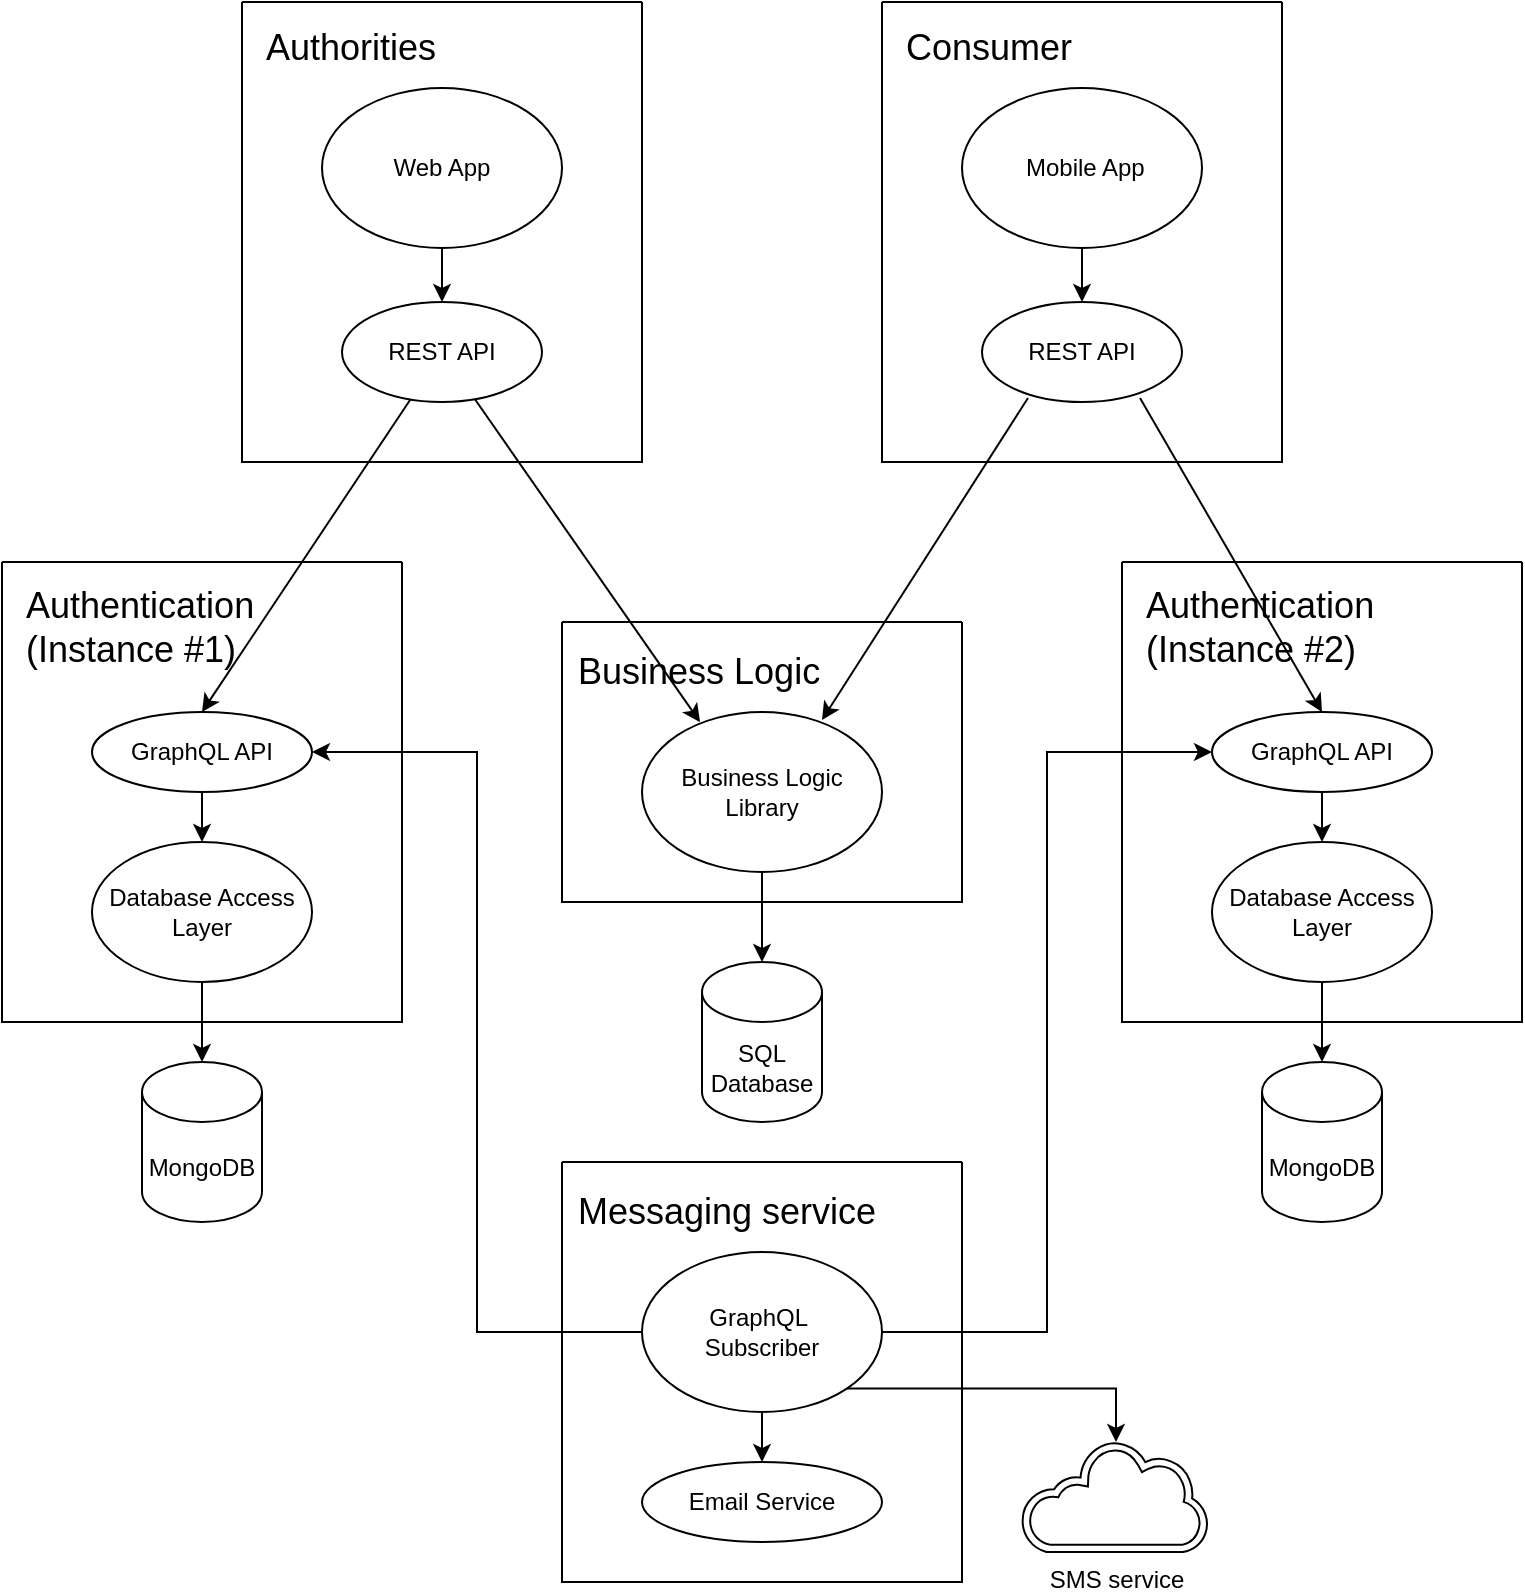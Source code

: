 <mxfile version="26.1.0">
  <diagram name="Page-1" id="Xq1hIofhCXbODVmMwuih">
    <mxGraphModel dx="2072" dy="1121" grid="1" gridSize="10" guides="1" tooltips="1" connect="1" arrows="1" fold="1" page="1" pageScale="1" pageWidth="827" pageHeight="1169" math="0" shadow="0">
      <root>
        <mxCell id="0" />
        <mxCell id="1" parent="0" />
        <mxCell id="WXA7mOeNSCQX8dPOhU4I-1" value="" style="swimlane;startSize=0;align=left;fillStyle=hatch;" parent="1" vertex="1">
          <mxGeometry x="320" y="540" width="200" height="140" as="geometry" />
        </mxCell>
        <mxCell id="WXA7mOeNSCQX8dPOhU4I-2" value="&lt;font&gt;Business Logic&lt;/font&gt;" style="text;html=1;align=left;verticalAlign=middle;resizable=0;points=[];autosize=1;strokeColor=none;fillColor=none;fontSize=18;" parent="WXA7mOeNSCQX8dPOhU4I-1" vertex="1">
          <mxGeometry x="6" y="5" width="140" height="40" as="geometry" />
        </mxCell>
        <mxCell id="WXA7mOeNSCQX8dPOhU4I-47" value="&lt;font style=&quot;font-size: 12px;&quot;&gt;Business Logic&lt;/font&gt;&lt;div&gt;&lt;font style=&quot;font-size: 12px;&quot;&gt;Library&lt;/font&gt;&lt;/div&gt;" style="ellipse;whiteSpace=wrap;html=1;fillColor=none;" parent="WXA7mOeNSCQX8dPOhU4I-1" vertex="1">
          <mxGeometry x="40" y="45" width="120" height="80" as="geometry" />
        </mxCell>
        <mxCell id="WXA7mOeNSCQX8dPOhU4I-4" value="" style="endArrow=classic;html=1;rounded=0;entryX=0.75;entryY=0.05;entryDx=0;entryDy=0;exitX=0.23;exitY=0.96;exitDx=0;exitDy=0;exitPerimeter=0;entryPerimeter=0;" parent="1" source="WXA7mOeNSCQX8dPOhU4I-6" target="WXA7mOeNSCQX8dPOhU4I-47" edge="1">
          <mxGeometry width="50" height="50" relative="1" as="geometry">
            <mxPoint x="560" y="280" as="sourcePoint" />
            <mxPoint x="440" y="360" as="targetPoint" />
          </mxGeometry>
        </mxCell>
        <mxCell id="WXA7mOeNSCQX8dPOhU4I-10" value="" style="swimlane;startSize=0;fillStyle=hatch;" parent="1" vertex="1">
          <mxGeometry x="480" y="230" width="200" height="230" as="geometry" />
        </mxCell>
        <mxCell id="WXA7mOeNSCQX8dPOhU4I-11" value="&lt;font style=&quot;font-size: 18px;&quot;&gt;Consumer&lt;/font&gt;" style="text;html=1;align=left;verticalAlign=middle;resizable=0;points=[];autosize=1;strokeColor=none;fillColor=none;" parent="WXA7mOeNSCQX8dPOhU4I-10" vertex="1">
          <mxGeometry x="10" y="3" width="110" height="40" as="geometry" />
        </mxCell>
        <mxCell id="WXA7mOeNSCQX8dPOhU4I-8" value="&amp;nbsp;&lt;span style=&quot;background-color: transparent; color: light-dark(rgb(0, 0, 0), rgb(255, 255, 255));&quot;&gt;Mobile App&lt;/span&gt;" style="ellipse;whiteSpace=wrap;html=1;fillColor=none;" parent="WXA7mOeNSCQX8dPOhU4I-10" vertex="1">
          <mxGeometry x="40" y="43" width="120" height="80" as="geometry" />
        </mxCell>
        <mxCell id="WXA7mOeNSCQX8dPOhU4I-6" value="REST API" style="ellipse;whiteSpace=wrap;html=1;fillColor=none;" parent="WXA7mOeNSCQX8dPOhU4I-10" vertex="1">
          <mxGeometry x="50" y="150" width="100" height="50" as="geometry" />
        </mxCell>
        <mxCell id="WXA7mOeNSCQX8dPOhU4I-9" value="" style="endArrow=classic;html=1;rounded=0;entryX=0.5;entryY=0;entryDx=0;entryDy=0;exitX=0.5;exitY=1;exitDx=0;exitDy=0;" parent="WXA7mOeNSCQX8dPOhU4I-10" source="WXA7mOeNSCQX8dPOhU4I-8" target="WXA7mOeNSCQX8dPOhU4I-6" edge="1">
          <mxGeometry width="50" height="50" relative="1" as="geometry">
            <mxPoint x="-60" y="170" as="sourcePoint" />
            <mxPoint x="-10" y="120" as="targetPoint" />
          </mxGeometry>
        </mxCell>
        <mxCell id="WXA7mOeNSCQX8dPOhU4I-20" value="" style="swimlane;startSize=0;fillStyle=solid;fillColor=none;strokeColor=default;" parent="1" vertex="1">
          <mxGeometry x="160" y="230" width="200" height="230" as="geometry" />
        </mxCell>
        <mxCell id="WXA7mOeNSCQX8dPOhU4I-21" value="&lt;font style=&quot;font-size: 18px;&quot;&gt;Authorities&lt;/font&gt;" style="text;html=1;align=left;verticalAlign=middle;resizable=0;points=[];autosize=1;fillColor=none;fontColor=default;strokeColor=none;fillStyle=hatch;" parent="WXA7mOeNSCQX8dPOhU4I-20" vertex="1">
          <mxGeometry x="10" y="3" width="110" height="40" as="geometry" />
        </mxCell>
        <mxCell id="WXA7mOeNSCQX8dPOhU4I-22" value="&lt;div&gt;&lt;span style=&quot;background-color: transparent; color: light-dark(rgb(0, 0, 0), rgb(255, 255, 255));&quot;&gt;Web App&lt;/span&gt;&lt;/div&gt;" style="ellipse;whiteSpace=wrap;html=1;fillColor=none;" parent="WXA7mOeNSCQX8dPOhU4I-20" vertex="1">
          <mxGeometry x="40" y="43" width="120" height="80" as="geometry" />
        </mxCell>
        <mxCell id="WXA7mOeNSCQX8dPOhU4I-23" value="REST API" style="ellipse;whiteSpace=wrap;html=1;fillColor=none;" parent="WXA7mOeNSCQX8dPOhU4I-20" vertex="1">
          <mxGeometry x="50" y="150" width="100" height="50" as="geometry" />
        </mxCell>
        <mxCell id="WXA7mOeNSCQX8dPOhU4I-24" value="" style="endArrow=classic;html=1;rounded=0;entryX=0.5;entryY=0;entryDx=0;entryDy=0;exitX=0.5;exitY=1;exitDx=0;exitDy=0;" parent="WXA7mOeNSCQX8dPOhU4I-20" source="WXA7mOeNSCQX8dPOhU4I-22" target="WXA7mOeNSCQX8dPOhU4I-23" edge="1">
          <mxGeometry width="50" height="50" relative="1" as="geometry">
            <mxPoint x="-60" y="170" as="sourcePoint" />
            <mxPoint x="-10" y="120" as="targetPoint" />
          </mxGeometry>
        </mxCell>
        <mxCell id="WXA7mOeNSCQX8dPOhU4I-25" value="" style="endArrow=classic;html=1;rounded=0;entryX=0.242;entryY=0.063;entryDx=0;entryDy=0;entryPerimeter=0;" parent="1" source="WXA7mOeNSCQX8dPOhU4I-23" target="WXA7mOeNSCQX8dPOhU4I-47" edge="1">
          <mxGeometry width="50" height="50" relative="1" as="geometry">
            <mxPoint x="710" y="470" as="sourcePoint" />
            <mxPoint x="760" y="420" as="targetPoint" />
          </mxGeometry>
        </mxCell>
        <mxCell id="WXA7mOeNSCQX8dPOhU4I-36" value="" style="group;fillColor=none;fillStyle=hatch;" parent="1" vertex="1" connectable="0">
          <mxGeometry x="40" y="530" width="200" height="310" as="geometry" />
        </mxCell>
        <mxCell id="WXA7mOeNSCQX8dPOhU4I-27" value="" style="swimlane;startSize=0;fillStyle=hatch;container=0;" parent="WXA7mOeNSCQX8dPOhU4I-36" vertex="1">
          <mxGeometry y="-20" width="200" height="230" as="geometry" />
        </mxCell>
        <mxCell id="WXA7mOeNSCQX8dPOhU4I-28" value="&lt;font style=&quot;font-size: 18px;&quot;&gt;Authentication&lt;/font&gt;&lt;div&gt;&lt;span style=&quot;font-size: 18px;&quot;&gt;(Instance #1)&lt;/span&gt;&lt;/div&gt;" style="text;html=1;align=left;verticalAlign=middle;resizable=0;points=[];autosize=1;strokeColor=none;fillColor=none;" parent="WXA7mOeNSCQX8dPOhU4I-27" vertex="1">
          <mxGeometry x="10" y="3" width="140" height="60" as="geometry" />
        </mxCell>
        <mxCell id="WXA7mOeNSCQX8dPOhU4I-32" value="Mongo&lt;span style=&quot;background-color: transparent; color: light-dark(rgb(0, 0, 0), rgb(255, 255, 255));&quot;&gt;DB&lt;/span&gt;" style="shape=cylinder3;whiteSpace=wrap;html=1;boundedLbl=1;backgroundOutline=1;size=15;fillStyle=hatch;fillColor=none;" parent="WXA7mOeNSCQX8dPOhU4I-36" vertex="1">
          <mxGeometry x="70" y="230" width="60" height="80" as="geometry" />
        </mxCell>
        <mxCell id="WXA7mOeNSCQX8dPOhU4I-33" value="" style="endArrow=classic;html=1;rounded=0;exitX=0.5;exitY=1;exitDx=0;exitDy=0;entryX=0.5;entryY=0;entryDx=0;entryDy=0;entryPerimeter=0;" parent="WXA7mOeNSCQX8dPOhU4I-36" source="WXA7mOeNSCQX8dPOhU4I-30" target="WXA7mOeNSCQX8dPOhU4I-32" edge="1">
          <mxGeometry width="50" height="50" relative="1" as="geometry">
            <mxPoint x="680" y="-60" as="sourcePoint" />
            <mxPoint x="730" y="-110" as="targetPoint" />
          </mxGeometry>
        </mxCell>
        <mxCell id="WXA7mOeNSCQX8dPOhU4I-29" value="GraphQL API" style="ellipse;whiteSpace=wrap;html=1;fillColor=none;" parent="WXA7mOeNSCQX8dPOhU4I-36" vertex="1">
          <mxGeometry x="45" y="55" width="110" height="40" as="geometry" />
        </mxCell>
        <mxCell id="WXA7mOeNSCQX8dPOhU4I-30" value="Database Access Layer" style="ellipse;whiteSpace=wrap;html=1;fillColor=none;" parent="WXA7mOeNSCQX8dPOhU4I-36" vertex="1">
          <mxGeometry x="45" y="120" width="110" height="70" as="geometry" />
        </mxCell>
        <mxCell id="WXA7mOeNSCQX8dPOhU4I-31" value="" style="endArrow=classic;html=1;rounded=0;entryX=0.5;entryY=0;entryDx=0;entryDy=0;exitX=0.5;exitY=1;exitDx=0;exitDy=0;" parent="WXA7mOeNSCQX8dPOhU4I-36" source="WXA7mOeNSCQX8dPOhU4I-29" target="WXA7mOeNSCQX8dPOhU4I-30" edge="1">
          <mxGeometry width="50" height="50" relative="1" as="geometry">
            <mxPoint x="-60" y="150" as="sourcePoint" />
            <mxPoint x="-10" y="100" as="targetPoint" />
          </mxGeometry>
        </mxCell>
        <mxCell id="WXA7mOeNSCQX8dPOhU4I-45" value="" style="endArrow=classic;html=1;rounded=0;entryX=0.5;entryY=0;entryDx=0;entryDy=0;" parent="1" source="WXA7mOeNSCQX8dPOhU4I-23" target="WXA7mOeNSCQX8dPOhU4I-29" edge="1">
          <mxGeometry width="50" height="50" relative="1" as="geometry">
            <mxPoint x="80" y="405" as="sourcePoint" />
            <mxPoint x="760" y="320" as="targetPoint" />
          </mxGeometry>
        </mxCell>
        <mxCell id="WXA7mOeNSCQX8dPOhU4I-46" value="" style="endArrow=classic;html=1;rounded=0;exitX=0.79;exitY=0.96;exitDx=0;exitDy=0;entryX=0.5;entryY=0;entryDx=0;entryDy=0;exitPerimeter=0;" parent="1" source="WXA7mOeNSCQX8dPOhU4I-6" target="qWOp4c1lzLREta1zWv9C-7" edge="1">
          <mxGeometry width="50" height="50" relative="1" as="geometry">
            <mxPoint x="710" y="370" as="sourcePoint" />
            <mxPoint x="700" y="540" as="targetPoint" />
          </mxGeometry>
        </mxCell>
        <mxCell id="qWOp4c1lzLREta1zWv9C-2" value="" style="group;fillColor=none;fillStyle=hatch;" parent="1" vertex="1" connectable="0">
          <mxGeometry x="600" y="530" width="200" height="310" as="geometry" />
        </mxCell>
        <mxCell id="qWOp4c1lzLREta1zWv9C-3" value="" style="swimlane;startSize=0;fillStyle=hatch;container=0;" parent="qWOp4c1lzLREta1zWv9C-2" vertex="1">
          <mxGeometry y="-20" width="200" height="230" as="geometry" />
        </mxCell>
        <mxCell id="qWOp4c1lzLREta1zWv9C-4" value="&lt;font style=&quot;font-size: 18px;&quot;&gt;Authentication&lt;/font&gt;&lt;div&gt;&lt;span style=&quot;font-size: 18px;&quot;&gt;(Instance #2)&lt;/span&gt;&lt;/div&gt;" style="text;html=1;align=left;verticalAlign=middle;resizable=0;points=[];autosize=1;strokeColor=none;fillColor=none;" parent="qWOp4c1lzLREta1zWv9C-3" vertex="1">
          <mxGeometry x="10" y="3" width="140" height="60" as="geometry" />
        </mxCell>
        <mxCell id="qWOp4c1lzLREta1zWv9C-5" value="MongoDB" style="shape=cylinder3;whiteSpace=wrap;html=1;boundedLbl=1;backgroundOutline=1;size=15;fillStyle=hatch;fillColor=none;" parent="qWOp4c1lzLREta1zWv9C-2" vertex="1">
          <mxGeometry x="70" y="230" width="60" height="80" as="geometry" />
        </mxCell>
        <mxCell id="qWOp4c1lzLREta1zWv9C-6" value="" style="endArrow=classic;html=1;rounded=0;exitX=0.5;exitY=1;exitDx=0;exitDy=0;entryX=0.5;entryY=0;entryDx=0;entryDy=0;entryPerimeter=0;" parent="qWOp4c1lzLREta1zWv9C-2" source="qWOp4c1lzLREta1zWv9C-8" target="qWOp4c1lzLREta1zWv9C-5" edge="1">
          <mxGeometry width="50" height="50" relative="1" as="geometry">
            <mxPoint x="680" y="-60" as="sourcePoint" />
            <mxPoint x="730" y="-110" as="targetPoint" />
          </mxGeometry>
        </mxCell>
        <mxCell id="qWOp4c1lzLREta1zWv9C-7" value="GraphQL API" style="ellipse;whiteSpace=wrap;html=1;fillColor=none;" parent="qWOp4c1lzLREta1zWv9C-2" vertex="1">
          <mxGeometry x="45" y="55" width="110" height="40" as="geometry" />
        </mxCell>
        <mxCell id="qWOp4c1lzLREta1zWv9C-8" value="Database Access Layer" style="ellipse;whiteSpace=wrap;html=1;fillColor=none;" parent="qWOp4c1lzLREta1zWv9C-2" vertex="1">
          <mxGeometry x="45" y="120" width="110" height="70" as="geometry" />
        </mxCell>
        <mxCell id="qWOp4c1lzLREta1zWv9C-9" value="" style="endArrow=classic;html=1;rounded=0;entryX=0.5;entryY=0;entryDx=0;entryDy=0;exitX=0.5;exitY=1;exitDx=0;exitDy=0;" parent="qWOp4c1lzLREta1zWv9C-2" source="qWOp4c1lzLREta1zWv9C-7" target="qWOp4c1lzLREta1zWv9C-8" edge="1">
          <mxGeometry width="50" height="50" relative="1" as="geometry">
            <mxPoint x="-60" y="150" as="sourcePoint" />
            <mxPoint x="-10" y="100" as="targetPoint" />
          </mxGeometry>
        </mxCell>
        <mxCell id="tI8AlF0LajUfXiurQ251-3" value="SQL&lt;div&gt;Database&lt;/div&gt;" style="shape=cylinder3;whiteSpace=wrap;html=1;boundedLbl=1;backgroundOutline=1;size=15;fillColor=none;" parent="1" vertex="1">
          <mxGeometry x="390" y="710" width="60" height="80" as="geometry" />
        </mxCell>
        <mxCell id="tI8AlF0LajUfXiurQ251-4" style="edgeStyle=orthogonalEdgeStyle;rounded=0;orthogonalLoop=1;jettySize=auto;html=1;entryX=0.5;entryY=0;entryDx=0;entryDy=0;entryPerimeter=0;" parent="1" source="WXA7mOeNSCQX8dPOhU4I-47" target="tI8AlF0LajUfXiurQ251-3" edge="1">
          <mxGeometry relative="1" as="geometry" />
        </mxCell>
        <mxCell id="tI8AlF0LajUfXiurQ251-5" value="" style="swimlane;startSize=0;align=left;fillStyle=hatch;" parent="1" vertex="1">
          <mxGeometry x="320" y="810" width="200" height="210" as="geometry" />
        </mxCell>
        <mxCell id="tI8AlF0LajUfXiurQ251-6" value="&lt;font&gt;Messaging service&lt;/font&gt;" style="text;html=1;align=left;verticalAlign=middle;resizable=0;points=[];autosize=1;strokeColor=none;fillColor=none;fontSize=18;" parent="tI8AlF0LajUfXiurQ251-5" vertex="1">
          <mxGeometry x="6" y="5" width="170" height="40" as="geometry" />
        </mxCell>
        <mxCell id="tI8AlF0LajUfXiurQ251-12" style="edgeStyle=orthogonalEdgeStyle;rounded=0;orthogonalLoop=1;jettySize=auto;html=1;" parent="tI8AlF0LajUfXiurQ251-5" source="tI8AlF0LajUfXiurQ251-7" target="tI8AlF0LajUfXiurQ251-10" edge="1">
          <mxGeometry relative="1" as="geometry" />
        </mxCell>
        <mxCell id="tI8AlF0LajUfXiurQ251-7" value="GraphQL&amp;nbsp;&lt;div&gt;Subscriber&lt;/div&gt;" style="ellipse;whiteSpace=wrap;html=1;fillColor=none;" parent="tI8AlF0LajUfXiurQ251-5" vertex="1">
          <mxGeometry x="40" y="45" width="120" height="80" as="geometry" />
        </mxCell>
        <mxCell id="tI8AlF0LajUfXiurQ251-10" value="Email Service" style="ellipse;whiteSpace=wrap;html=1;fillColor=none;" parent="tI8AlF0LajUfXiurQ251-5" vertex="1">
          <mxGeometry x="40" y="150" width="120" height="40" as="geometry" />
        </mxCell>
        <mxCell id="tI8AlF0LajUfXiurQ251-8" style="edgeStyle=orthogonalEdgeStyle;rounded=0;orthogonalLoop=1;jettySize=auto;html=1;entryX=0;entryY=0.5;entryDx=0;entryDy=0;" parent="1" source="tI8AlF0LajUfXiurQ251-7" target="qWOp4c1lzLREta1zWv9C-7" edge="1">
          <mxGeometry relative="1" as="geometry" />
        </mxCell>
        <mxCell id="tI8AlF0LajUfXiurQ251-9" style="edgeStyle=orthogonalEdgeStyle;rounded=0;orthogonalLoop=1;jettySize=auto;html=1;entryX=1;entryY=0.5;entryDx=0;entryDy=0;" parent="1" source="tI8AlF0LajUfXiurQ251-7" target="WXA7mOeNSCQX8dPOhU4I-29" edge="1">
          <mxGeometry relative="1" as="geometry" />
        </mxCell>
        <mxCell id="tI8AlF0LajUfXiurQ251-13" value="SMS service" style="sketch=0;pointerEvents=1;shadow=0;dashed=0;html=1;strokeColor=default;fillColor=none;labelPosition=center;verticalLabelPosition=bottom;outlineConnect=0;verticalAlign=top;align=center;shape=mxgraph.office.clouds.cloud;fillStyle=solid;" parent="1" vertex="1">
          <mxGeometry x="550" y="950" width="94" height="55" as="geometry" />
        </mxCell>
        <mxCell id="tI8AlF0LajUfXiurQ251-17" style="edgeStyle=orthogonalEdgeStyle;rounded=0;orthogonalLoop=1;jettySize=auto;html=1;exitX=1;exitY=1;exitDx=0;exitDy=0;" parent="1" source="tI8AlF0LajUfXiurQ251-7" target="tI8AlF0LajUfXiurQ251-13" edge="1">
          <mxGeometry relative="1" as="geometry" />
        </mxCell>
      </root>
    </mxGraphModel>
  </diagram>
</mxfile>
